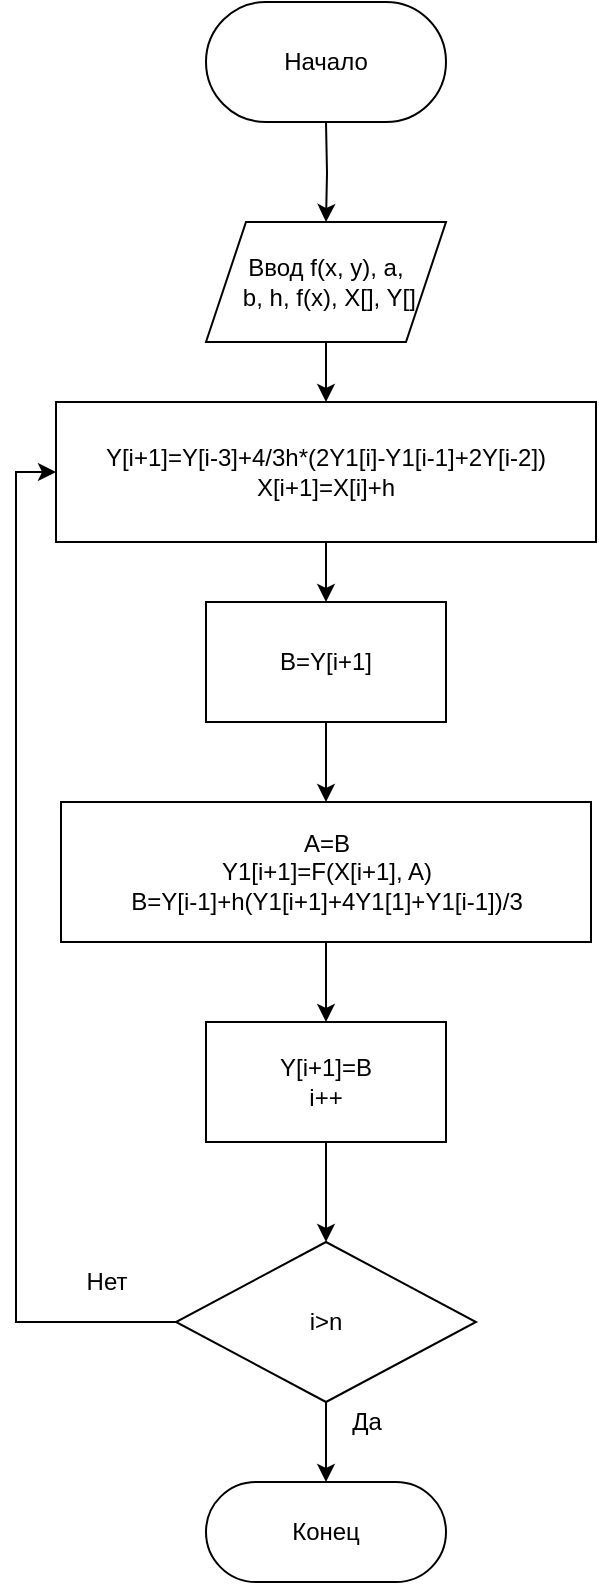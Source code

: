 <mxfile version="16.5.1" type="device"><diagram id="NDQjYvwrCKXW_HLIXSev" name="Страница 1"><mxGraphModel dx="1739" dy="894" grid="1" gridSize="10" guides="1" tooltips="1" connect="1" arrows="1" fold="1" page="1" pageScale="1" pageWidth="827" pageHeight="1169" math="0" shadow="0"><root><mxCell id="0"/><mxCell id="1" parent="0"/><mxCell id="wXUqummVCXdJ2nj19ouM-3" style="edgeStyle=orthogonalEdgeStyle;rounded=0;orthogonalLoop=1;jettySize=auto;html=1;entryX=0.5;entryY=0;entryDx=0;entryDy=0;" edge="1" parent="1" target="wXUqummVCXdJ2nj19ouM-2"><mxGeometry relative="1" as="geometry"><mxPoint x="370" y="130" as="sourcePoint"/></mxGeometry></mxCell><mxCell id="wXUqummVCXdJ2nj19ouM-9" style="edgeStyle=orthogonalEdgeStyle;rounded=0;orthogonalLoop=1;jettySize=auto;html=1;" edge="1" parent="1" source="wXUqummVCXdJ2nj19ouM-2" target="wXUqummVCXdJ2nj19ouM-4"><mxGeometry relative="1" as="geometry"/></mxCell><mxCell id="wXUqummVCXdJ2nj19ouM-2" value="Ввод f(x, y), a,&lt;br&gt;&amp;nbsp;b, h, f(x), X[], Y[]" style="shape=parallelogram;perimeter=parallelogramPerimeter;whiteSpace=wrap;html=1;fixedSize=1;" vertex="1" parent="1"><mxGeometry x="310" y="180" width="120" height="60" as="geometry"/></mxCell><mxCell id="wXUqummVCXdJ2nj19ouM-10" style="edgeStyle=orthogonalEdgeStyle;rounded=0;orthogonalLoop=1;jettySize=auto;html=1;" edge="1" parent="1" source="wXUqummVCXdJ2nj19ouM-4" target="wXUqummVCXdJ2nj19ouM-5"><mxGeometry relative="1" as="geometry"/></mxCell><mxCell id="wXUqummVCXdJ2nj19ouM-4" value="Y[i+1]=Y[i-3]+4/3h*(2Y1[i]-Y1[i-1]+2Y[i-2])&lt;br&gt;X[i+1]=X[i]+h" style="rounded=0;whiteSpace=wrap;html=1;" vertex="1" parent="1"><mxGeometry x="235" y="270" width="270" height="70" as="geometry"/></mxCell><mxCell id="wXUqummVCXdJ2nj19ouM-12" style="edgeStyle=orthogonalEdgeStyle;rounded=0;orthogonalLoop=1;jettySize=auto;html=1;" edge="1" parent="1" source="wXUqummVCXdJ2nj19ouM-5" target="wXUqummVCXdJ2nj19ouM-6"><mxGeometry relative="1" as="geometry"/></mxCell><mxCell id="wXUqummVCXdJ2nj19ouM-5" value="B=Y[i+1]" style="rounded=0;whiteSpace=wrap;html=1;" vertex="1" parent="1"><mxGeometry x="310" y="370" width="120" height="60" as="geometry"/></mxCell><mxCell id="wXUqummVCXdJ2nj19ouM-13" style="edgeStyle=orthogonalEdgeStyle;rounded=0;orthogonalLoop=1;jettySize=auto;html=1;" edge="1" parent="1" source="wXUqummVCXdJ2nj19ouM-6" target="wXUqummVCXdJ2nj19ouM-7"><mxGeometry relative="1" as="geometry"/></mxCell><mxCell id="wXUqummVCXdJ2nj19ouM-6" value="A=B&lt;br&gt;Y1[i+1]=F(X[i+1], A)&lt;br&gt;B=Y[i-1]+h(Y1[i+1]+4Y1[1]+Y1[i-1])/3" style="rounded=0;whiteSpace=wrap;html=1;" vertex="1" parent="1"><mxGeometry x="237.5" y="470" width="265" height="70" as="geometry"/></mxCell><mxCell id="wXUqummVCXdJ2nj19ouM-14" value="" style="edgeStyle=orthogonalEdgeStyle;rounded=0;orthogonalLoop=1;jettySize=auto;html=1;" edge="1" parent="1" source="wXUqummVCXdJ2nj19ouM-7" target="wXUqummVCXdJ2nj19ouM-8"><mxGeometry relative="1" as="geometry"/></mxCell><mxCell id="wXUqummVCXdJ2nj19ouM-7" value="Y[i+1]=B&lt;br&gt;i++" style="rounded=0;whiteSpace=wrap;html=1;" vertex="1" parent="1"><mxGeometry x="310" y="580" width="120" height="60" as="geometry"/></mxCell><mxCell id="wXUqummVCXdJ2nj19ouM-15" style="edgeStyle=orthogonalEdgeStyle;rounded=0;orthogonalLoop=1;jettySize=auto;html=1;entryX=0;entryY=0.5;entryDx=0;entryDy=0;" edge="1" parent="1" source="wXUqummVCXdJ2nj19ouM-8" target="wXUqummVCXdJ2nj19ouM-4"><mxGeometry relative="1" as="geometry"><Array as="points"><mxPoint x="215" y="730"/><mxPoint x="215" y="305"/></Array></mxGeometry></mxCell><mxCell id="wXUqummVCXdJ2nj19ouM-17" style="edgeStyle=orthogonalEdgeStyle;rounded=0;orthogonalLoop=1;jettySize=auto;html=1;" edge="1" parent="1" source="wXUqummVCXdJ2nj19ouM-8" target="wXUqummVCXdJ2nj19ouM-16"><mxGeometry relative="1" as="geometry"/></mxCell><mxCell id="wXUqummVCXdJ2nj19ouM-8" value="i&amp;gt;n" style="rhombus;whiteSpace=wrap;html=1;" vertex="1" parent="1"><mxGeometry x="295" y="690" width="150" height="80" as="geometry"/></mxCell><mxCell id="wXUqummVCXdJ2nj19ouM-16" value="Конец" style="rounded=1;whiteSpace=wrap;html=1;arcSize=50;" vertex="1" parent="1"><mxGeometry x="310" y="810" width="120" height="50" as="geometry"/></mxCell><mxCell id="wXUqummVCXdJ2nj19ouM-18" value="Начало" style="rounded=1;whiteSpace=wrap;html=1;arcSize=50;" vertex="1" parent="1"><mxGeometry x="310" y="70" width="120" height="60" as="geometry"/></mxCell><mxCell id="wXUqummVCXdJ2nj19ouM-19" value="Нет" style="text;html=1;align=center;verticalAlign=middle;resizable=0;points=[];autosize=1;strokeColor=none;fillColor=none;" vertex="1" parent="1"><mxGeometry x="240" y="700" width="40" height="20" as="geometry"/></mxCell><mxCell id="wXUqummVCXdJ2nj19ouM-20" value="Да" style="text;html=1;align=center;verticalAlign=middle;resizable=0;points=[];autosize=1;strokeColor=none;fillColor=none;" vertex="1" parent="1"><mxGeometry x="375" y="770" width="30" height="20" as="geometry"/></mxCell></root></mxGraphModel></diagram></mxfile>